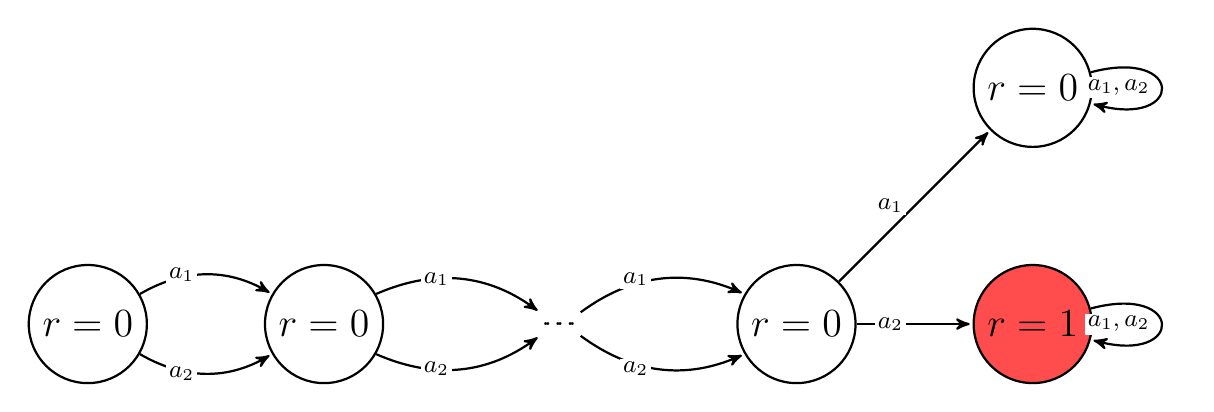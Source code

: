 \begin{tikzpicture}
%\usetikzlibrary{calc}
  [->,>=stealth',shorten >=1pt,auto,node distance=3cm,
  thick,
	main node/.style={circle,fill=black!0,draw,
  font=\sffamily\Large\bfseries,minimum size=15mm},
	goal node/.style={circle,fill=red!70,draw,
  font=\sffamily\Large\bfseries,minimum size=15mm}]

  \node[goal node] (R) {$r=1$};
  \node[main node] (L) [above of=R] {$r=0$};
  \node[main node] (s3) [left of=R] {$r=0$};
  \node[draw=none] (s2) [left of=s3] {$\ldots$};
  \node[main node] (s1) [left of=s2] {$r=0$};
  \node[main node] (s0) [left of=s1] {$r=0$};

  \path[every node/.style={font=\sffamily\small,
  		fill=white,inner sep=1pt}]
    (s0) edge [bend right=30] node[left=1mm] {$a_2$} (s1)
        edge [bend left=30] node[left=1mm] {$a_1$} (s1)
    (s1) edge [bend right=30] node[left=1mm] {$a_2$} (s2)
        edge [bend left=30] node[left=1mm] {$a_1$} (s2)
    (s2) edge [bend right=30] node[left=1mm] {$a_2$} (s3)
        edge [bend left=30] node[left=1mm] {$a_1$} (s3)
	(s3) edge [bend right=0] node[left=1mm] {$a_2$} (R)
        edge [bend left=0] node[left=1mm] {$a_1$} (L)
    (R) edge [loop right] node[left=1mm] {$a_1, a_2$} (R)
    (L) edge [loop right] node[left=1mm] {$a_1, a_2$} (L);
    \path (s1) -- node[auto=false]{\ldots} (s3);
    %\node at ($(1)!.5!(2)$) {\ldots};
\end{tikzpicture}